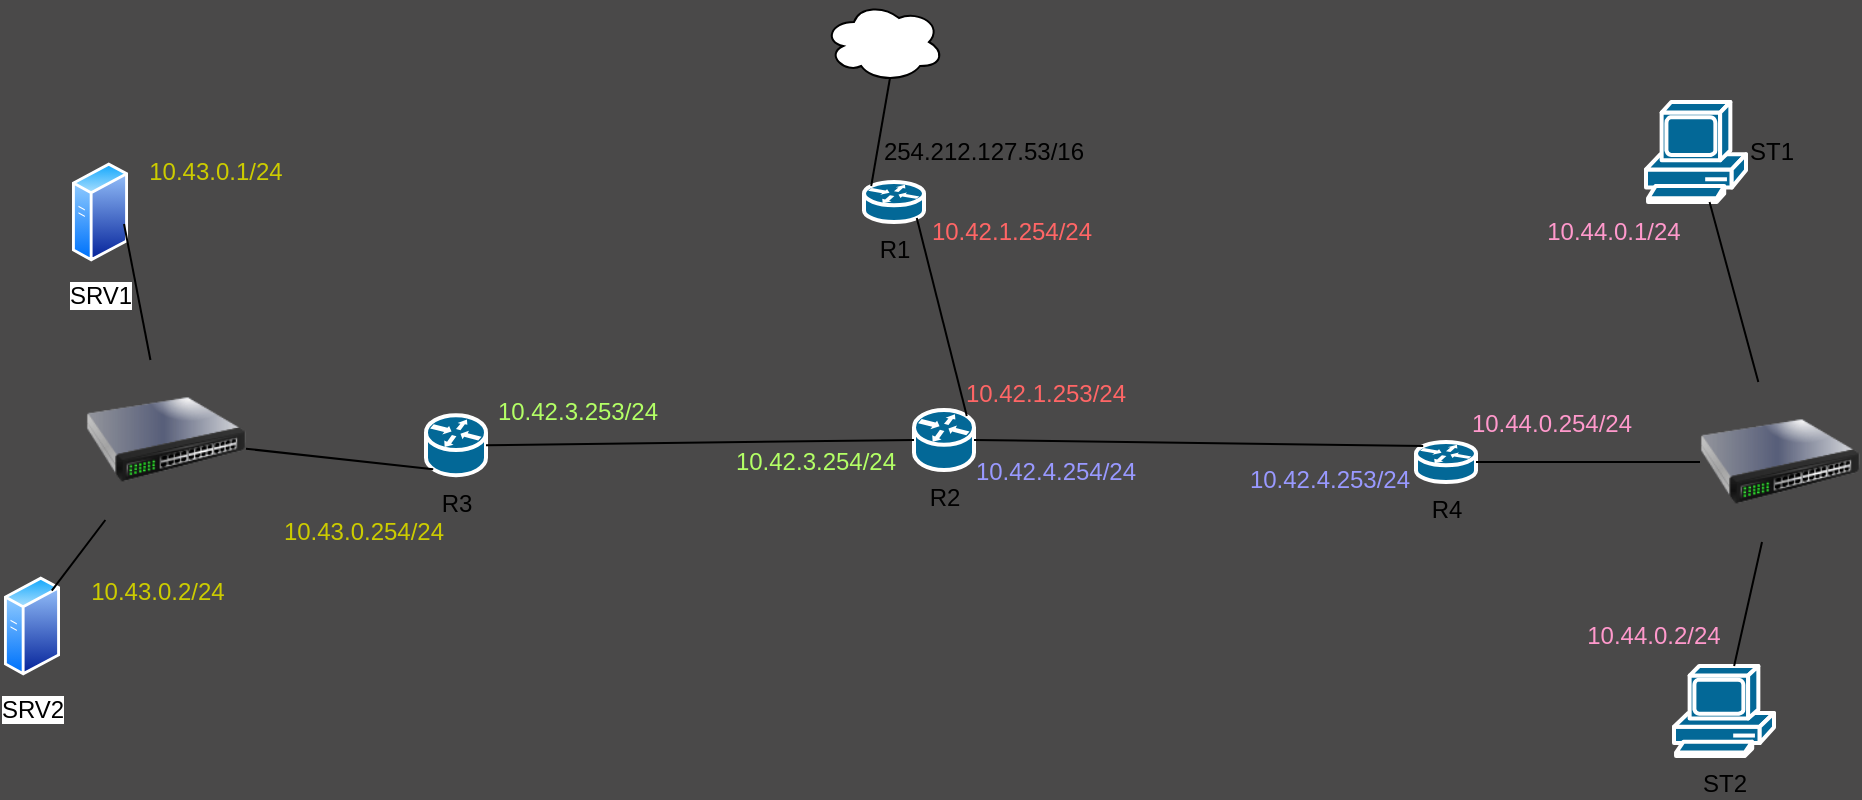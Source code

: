 <mxfile>
    <diagram id="shl0hGyPWu9LEUFhMWpe" name="Page-1">
        <mxGraphModel dx="1602" dy="649" grid="0" gridSize="10" guides="1" tooltips="1" connect="1" arrows="1" fold="1" page="1" pageScale="1" pageWidth="850" pageHeight="1100" background="#4A4949" math="0" shadow="0">
            <root>
                <mxCell id="0"/>
                <mxCell id="1" parent="0"/>
                <mxCell id="2" value="R2" style="shape=mxgraph.cisco.routers.router;sketch=0;html=1;pointerEvents=1;dashed=0;fillColor=#036897;strokeColor=#ffffff;strokeWidth=2;verticalLabelPosition=bottom;verticalAlign=top;align=center;outlineConnect=0;" parent="1" vertex="1">
                    <mxGeometry x="305" y="204" width="30" height="30" as="geometry"/>
                </mxCell>
                <mxCell id="3" value="R1" style="shape=mxgraph.cisco.routers.router;sketch=0;html=1;pointerEvents=1;dashed=0;fillColor=#036897;strokeColor=#ffffff;strokeWidth=2;verticalLabelPosition=bottom;verticalAlign=top;align=center;outlineConnect=0;" parent="1" vertex="1">
                    <mxGeometry x="280" y="90" width="30" height="20" as="geometry"/>
                </mxCell>
                <mxCell id="4" value="R3" style="shape=mxgraph.cisco.routers.router;sketch=0;html=1;pointerEvents=1;dashed=0;fillColor=#036897;strokeColor=#ffffff;strokeWidth=2;verticalLabelPosition=bottom;verticalAlign=top;align=center;outlineConnect=0;" parent="1" vertex="1">
                    <mxGeometry x="61" y="206.62" width="30" height="30" as="geometry"/>
                </mxCell>
                <mxCell id="5" value="R4" style="shape=mxgraph.cisco.routers.router;sketch=0;html=1;pointerEvents=1;dashed=0;fillColor=#036897;strokeColor=#ffffff;strokeWidth=2;verticalLabelPosition=bottom;verticalAlign=top;align=center;outlineConnect=0;" parent="1" vertex="1">
                    <mxGeometry x="556" y="220" width="30" height="20" as="geometry"/>
                </mxCell>
                <mxCell id="6" value="" style="ellipse;shape=cloud;whiteSpace=wrap;html=1;" parent="1" vertex="1">
                    <mxGeometry x="260" width="60" height="40" as="geometry"/>
                </mxCell>
                <mxCell id="7" value="" style="endArrow=none;html=1;exitX=0.12;exitY=0.1;exitDx=0;exitDy=0;exitPerimeter=0;entryX=0.55;entryY=0.95;entryDx=0;entryDy=0;entryPerimeter=0;" parent="1" source="3" target="6" edge="1">
                    <mxGeometry width="50" height="50" relative="1" as="geometry">
                        <mxPoint x="250" y="90" as="sourcePoint"/>
                        <mxPoint x="300" y="40" as="targetPoint"/>
                    </mxGeometry>
                </mxCell>
                <mxCell id="8" value="" style="endArrow=none;html=1;entryX=0.88;entryY=0.9;entryDx=0;entryDy=0;entryPerimeter=0;exitX=0.88;exitY=0.1;exitDx=0;exitDy=0;exitPerimeter=0;" parent="1" source="2" target="3" edge="1">
                    <mxGeometry width="50" height="50" relative="1" as="geometry">
                        <mxPoint x="390" y="240" as="sourcePoint"/>
                        <mxPoint x="440" y="190" as="targetPoint"/>
                    </mxGeometry>
                </mxCell>
                <mxCell id="9" value="" style="endArrow=none;html=1;exitX=1;exitY=0.5;exitDx=0;exitDy=0;exitPerimeter=0;entryX=0.12;entryY=0.1;entryDx=0;entryDy=0;entryPerimeter=0;" parent="1" source="2" target="5" edge="1">
                    <mxGeometry width="50" height="50" relative="1" as="geometry">
                        <mxPoint x="390" y="240" as="sourcePoint"/>
                        <mxPoint x="440" y="190" as="targetPoint"/>
                    </mxGeometry>
                </mxCell>
                <mxCell id="10" value="" style="endArrow=none;html=1;entryX=0;entryY=0.5;entryDx=0;entryDy=0;entryPerimeter=0;exitX=1;exitY=0.5;exitDx=0;exitDy=0;exitPerimeter=0;" parent="1" source="4" target="2" edge="1">
                    <mxGeometry width="50" height="50" relative="1" as="geometry">
                        <mxPoint x="200" y="260" as="sourcePoint"/>
                        <mxPoint x="270" y="230" as="targetPoint"/>
                    </mxGeometry>
                </mxCell>
                <mxCell id="11" value="SRV1" style="aspect=fixed;perimeter=ellipsePerimeter;html=1;align=center;shadow=0;dashed=0;spacingTop=3;image;image=img/lib/active_directory/generic_server.svg;" parent="1" vertex="1">
                    <mxGeometry x="-116" y="80" width="28.0" height="50" as="geometry"/>
                </mxCell>
                <mxCell id="12" value="SRV2" style="aspect=fixed;perimeter=ellipsePerimeter;html=1;align=center;shadow=0;dashed=0;spacingTop=3;image;image=img/lib/active_directory/generic_server.svg;" parent="1" vertex="1">
                    <mxGeometry x="-150" y="287" width="28.0" height="50" as="geometry"/>
                </mxCell>
                <mxCell id="13" value="ST1" style="shape=mxgraph.cisco.computers_and_peripherals.pc;html=1;pointerEvents=1;dashed=0;fillColor=#036897;strokeColor=#ffffff;strokeWidth=2;verticalLabelPosition=middle;verticalAlign=middle;align=left;outlineConnect=0;labelPosition=right;" parent="1" vertex="1">
                    <mxGeometry x="671" y="50" width="50" height="50" as="geometry"/>
                </mxCell>
                <mxCell id="14" value="ST2" style="shape=mxgraph.cisco.computers_and_peripherals.pc;html=1;pointerEvents=1;dashed=0;fillColor=#036897;strokeColor=#ffffff;strokeWidth=2;verticalLabelPosition=bottom;verticalAlign=top;align=center;outlineConnect=0;" parent="1" vertex="1">
                    <mxGeometry x="685" y="332" width="50" height="45" as="geometry"/>
                </mxCell>
                <mxCell id="16" value="" style="endArrow=none;html=1;" parent="1" source="18" target="13" edge="1">
                    <mxGeometry width="50" height="50" relative="1" as="geometry">
                        <mxPoint x="530" y="230" as="sourcePoint"/>
                        <mxPoint x="440" y="190" as="targetPoint"/>
                    </mxGeometry>
                </mxCell>
                <mxCell id="17" value="" style="image;html=1;image=img/lib/clip_art/networking/Switch_128x128.png" parent="1" vertex="1">
                    <mxGeometry x="-109" y="179" width="80" height="80" as="geometry"/>
                </mxCell>
                <mxCell id="18" value="" style="image;html=1;image=img/lib/clip_art/networking/Switch_128x128.png" parent="1" vertex="1">
                    <mxGeometry x="698" y="190" width="80" height="80" as="geometry"/>
                </mxCell>
                <mxCell id="20" value="" style="endArrow=none;html=1;" parent="1" source="18" target="14" edge="1">
                    <mxGeometry width="50" height="50" relative="1" as="geometry">
                        <mxPoint x="390" y="240" as="sourcePoint"/>
                        <mxPoint x="440" y="190" as="targetPoint"/>
                    </mxGeometry>
                </mxCell>
                <mxCell id="21" value="" style="endArrow=none;html=1;exitX=1;exitY=0;exitDx=0;exitDy=0;" parent="1" source="12" target="17" edge="1">
                    <mxGeometry width="50" height="50" relative="1" as="geometry">
                        <mxPoint x="281" y="246.62" as="sourcePoint"/>
                        <mxPoint x="331" y="196.62" as="targetPoint"/>
                    </mxGeometry>
                </mxCell>
                <mxCell id="22" value="" style="endArrow=none;html=1;entryX=0.929;entryY=0.62;entryDx=0;entryDy=0;entryPerimeter=0;" parent="1" source="17" target="11" edge="1">
                    <mxGeometry width="50" height="50" relative="1" as="geometry">
                        <mxPoint x="-49" y="196.62" as="sourcePoint"/>
                        <mxPoint x="-61.244" y="73.996" as="targetPoint"/>
                    </mxGeometry>
                </mxCell>
                <mxCell id="23" value="" style="endArrow=none;html=1;entryX=0.12;entryY=0.9;entryDx=0;entryDy=0;entryPerimeter=0;" parent="1" source="17" target="4" edge="1">
                    <mxGeometry width="50" height="50" relative="1" as="geometry">
                        <mxPoint x="21" y="346.62" as="sourcePoint"/>
                        <mxPoint x="71" y="296.62" as="targetPoint"/>
                    </mxGeometry>
                </mxCell>
                <mxCell id="25" value="" style="endArrow=none;html=1;exitX=1;exitY=0.5;exitDx=0;exitDy=0;exitPerimeter=0;" parent="1" source="5" target="18" edge="1">
                    <mxGeometry width="50" height="50" relative="1" as="geometry">
                        <mxPoint x="510" y="220" as="sourcePoint"/>
                        <mxPoint x="560" y="170" as="targetPoint"/>
                    </mxGeometry>
                </mxCell>
                <mxCell id="26" value="10.42.1.254/24" style="text;html=1;strokeColor=none;fillColor=none;align=center;verticalAlign=middle;whiteSpace=wrap;rounded=0;fontColor=#FF6666;" vertex="1" parent="1">
                    <mxGeometry x="305" y="100" width="98" height="30" as="geometry"/>
                </mxCell>
                <mxCell id="27" value="10.42.1.253/24" style="text;html=1;strokeColor=none;fillColor=none;align=center;verticalAlign=middle;whiteSpace=wrap;rounded=0;fontColor=#FF6666;" vertex="1" parent="1">
                    <mxGeometry x="322" y="181" width="98" height="30" as="geometry"/>
                </mxCell>
                <mxCell id="28" value="10.42.3.254/24" style="text;html=1;strokeColor=none;fillColor=none;align=center;verticalAlign=middle;whiteSpace=wrap;rounded=0;fontColor=#B3FF66;" vertex="1" parent="1">
                    <mxGeometry x="207" y="215" width="98" height="30" as="geometry"/>
                </mxCell>
                <mxCell id="29" value="10.42.3.253/24" style="text;html=1;strokeColor=none;fillColor=none;align=center;verticalAlign=middle;whiteSpace=wrap;rounded=0;fontColor=#B3FF66;" vertex="1" parent="1">
                    <mxGeometry x="88" y="190" width="98" height="30" as="geometry"/>
                </mxCell>
                <mxCell id="30" value="10.42.4.254/24" style="text;html=1;strokeColor=none;fillColor=none;align=center;verticalAlign=middle;whiteSpace=wrap;rounded=0;fontColor=#9999FF;" vertex="1" parent="1">
                    <mxGeometry x="327" y="220" width="98" height="30" as="geometry"/>
                </mxCell>
                <mxCell id="31" value="10.42.4.253/24" style="text;html=1;strokeColor=none;fillColor=none;align=center;verticalAlign=middle;whiteSpace=wrap;rounded=0;fontColor=#9999FF;" vertex="1" parent="1">
                    <mxGeometry x="464" y="224" width="98" height="30" as="geometry"/>
                </mxCell>
                <mxCell id="32" value="10.43.0.254/24" style="text;html=1;strokeColor=none;fillColor=none;align=center;verticalAlign=middle;whiteSpace=wrap;rounded=0;fontColor=#CCCC00;" vertex="1" parent="1">
                    <mxGeometry x="-19" y="250" width="98" height="30" as="geometry"/>
                </mxCell>
                <mxCell id="33" value="10.43.0.1/24" style="text;html=1;strokeColor=none;fillColor=none;align=center;verticalAlign=middle;whiteSpace=wrap;rounded=0;fontColor=#CCCC00;" vertex="1" parent="1">
                    <mxGeometry x="-93" y="70" width="98" height="30" as="geometry"/>
                </mxCell>
                <mxCell id="34" value="10.43.0.2/24" style="text;html=1;strokeColor=none;fillColor=none;align=center;verticalAlign=middle;whiteSpace=wrap;rounded=0;fontColor=#CCCC00;" vertex="1" parent="1">
                    <mxGeometry x="-122" y="280" width="98" height="30" as="geometry"/>
                </mxCell>
                <mxCell id="35" value="10.44.0.254/24" style="text;html=1;strokeColor=none;fillColor=none;align=center;verticalAlign=middle;whiteSpace=wrap;rounded=0;fontColor=#FF99CC;" vertex="1" parent="1">
                    <mxGeometry x="575" y="196" width="98" height="30" as="geometry"/>
                </mxCell>
                <mxCell id="36" value="10.44.0.1/24" style="text;html=1;strokeColor=none;fillColor=none;align=center;verticalAlign=middle;whiteSpace=wrap;rounded=0;fontColor=#FF99CC;" vertex="1" parent="1">
                    <mxGeometry x="606" y="100" width="98" height="30" as="geometry"/>
                </mxCell>
                <mxCell id="37" value="10.44.0.2/24" style="text;html=1;strokeColor=none;fillColor=none;align=center;verticalAlign=middle;whiteSpace=wrap;rounded=0;fontColor=#FF99CC;" vertex="1" parent="1">
                    <mxGeometry x="626" y="302" width="98" height="30" as="geometry"/>
                </mxCell>
                <mxCell id="38" value="254.212.127.53/16" style="text;html=1;strokeColor=none;fillColor=none;align=center;verticalAlign=middle;whiteSpace=wrap;rounded=0;" vertex="1" parent="1">
                    <mxGeometry x="285" y="60" width="110" height="30" as="geometry"/>
                </mxCell>
            </root>
        </mxGraphModel>
    </diagram>
</mxfile>